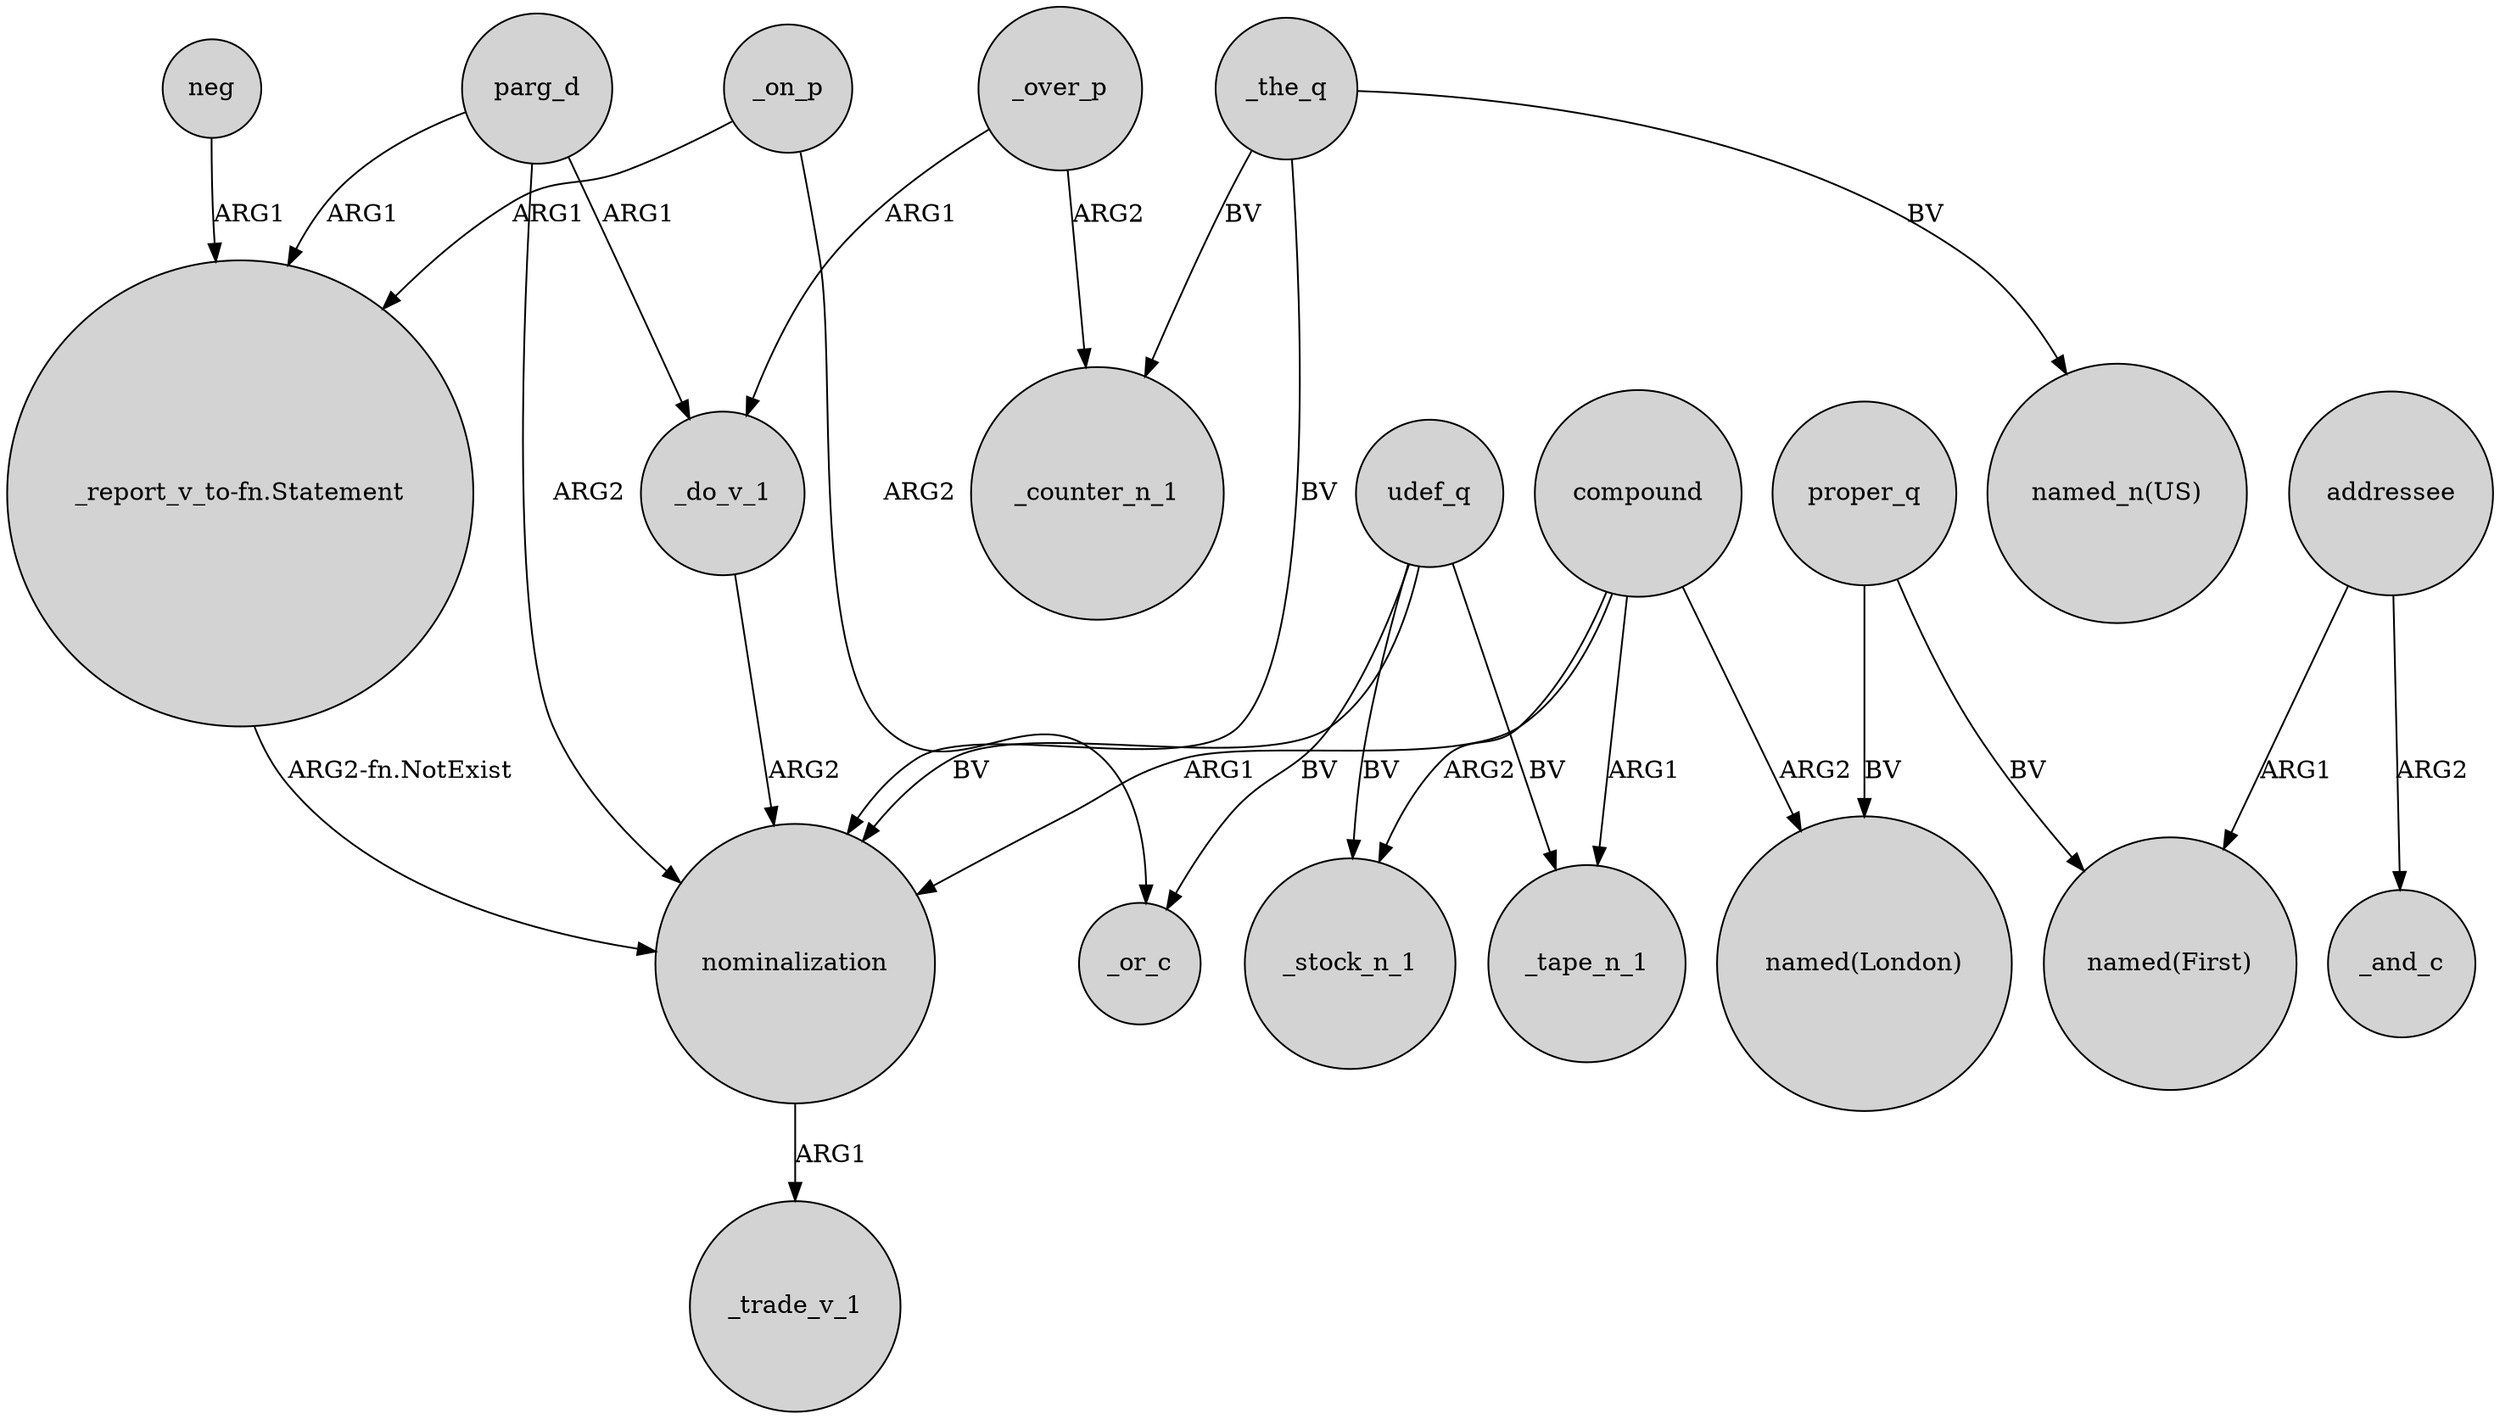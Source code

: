 digraph {
	node [shape=circle style=filled]
	_over_p -> _do_v_1 [label=ARG1]
	parg_d -> _do_v_1 [label=ARG1]
	_the_q -> _counter_n_1 [label=BV]
	neg -> "_report_v_to-fn.Statement" [label=ARG1]
	_over_p -> _counter_n_1 [label=ARG2]
	_on_p -> "_report_v_to-fn.Statement" [label=ARG1]
	proper_q -> "named(First)" [label=BV]
	addressee -> _and_c [label=ARG2]
	nominalization -> _trade_v_1 [label=ARG1]
	udef_q -> _or_c [label=BV]
	_the_q -> "named_n(US)" [label=BV]
	compound -> _stock_n_1 [label=ARG2]
	"_report_v_to-fn.Statement" -> nominalization [label="ARG2-fn.NotExist"]
	_on_p -> _or_c [label=ARG2]
	udef_q -> _stock_n_1 [label=BV]
	parg_d -> nominalization [label=ARG2]
	parg_d -> "_report_v_to-fn.Statement" [label=ARG1]
	compound -> "named(London)" [label=ARG2]
	udef_q -> nominalization [label=BV]
	_do_v_1 -> nominalization [label=ARG2]
	proper_q -> "named(London)" [label=BV]
	addressee -> "named(First)" [label=ARG1]
	compound -> nominalization [label=ARG1]
	compound -> _tape_n_1 [label=ARG1]
	_the_q -> nominalization [label=BV]
	udef_q -> _tape_n_1 [label=BV]
}
